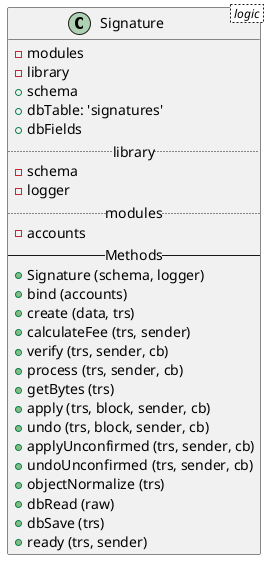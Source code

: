 @startuml
class Signature < logic > {
  - modules
  - library
  + schema
  + dbTable: 'signatures'
  + dbFields
  .. library ..
  - schema
  - logger
  .. modules ..
  - accounts
  -- Methods --
  + Signature (schema, logger)
  + bind (accounts)
  + create (data, trs)
  + calculateFee (trs, sender)
  + verify (trs, sender, cb)
  + process (trs, sender, cb)
  + getBytes (trs)
  + apply (trs, block, sender, cb)
  + undo (trs, block, sender, cb)
  + applyUnconfirmed (trs, sender, cb)
  + undoUnconfirmed (trs, sender, cb)
  + objectNormalize (trs)
  + dbRead (raw)
  + dbSave (trs)
  + ready (trs, sender)
}
@endtuml
